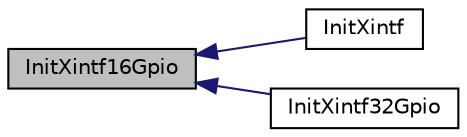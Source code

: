 digraph "InitXintf16Gpio"
{
  edge [fontname="Helvetica",fontsize="10",labelfontname="Helvetica",labelfontsize="10"];
  node [fontname="Helvetica",fontsize="10",shape=record];
  rankdir="LR";
  Node1 [label="InitXintf16Gpio",height=0.2,width=0.4,color="black", fillcolor="grey75", style="filled", fontcolor="black"];
  Node1 -> Node2 [dir="back",color="midnightblue",fontsize="10",style="solid",fontname="Helvetica"];
  Node2 [label="InitXintf",height=0.2,width=0.4,color="black", fillcolor="white", style="filled",URL="$_d_s_p2833x___xintf_8c.html#a828261a8ae47715c7ce76bd52f71959a"];
  Node1 -> Node3 [dir="back",color="midnightblue",fontsize="10",style="solid",fontname="Helvetica"];
  Node3 [label="InitXintf32Gpio",height=0.2,width=0.4,color="black", fillcolor="white", style="filled",URL="$_d_s_p2833x___xintf_8c.html#ab4b46ae1b50d03bc8c5eba655a603f8f"];
}

